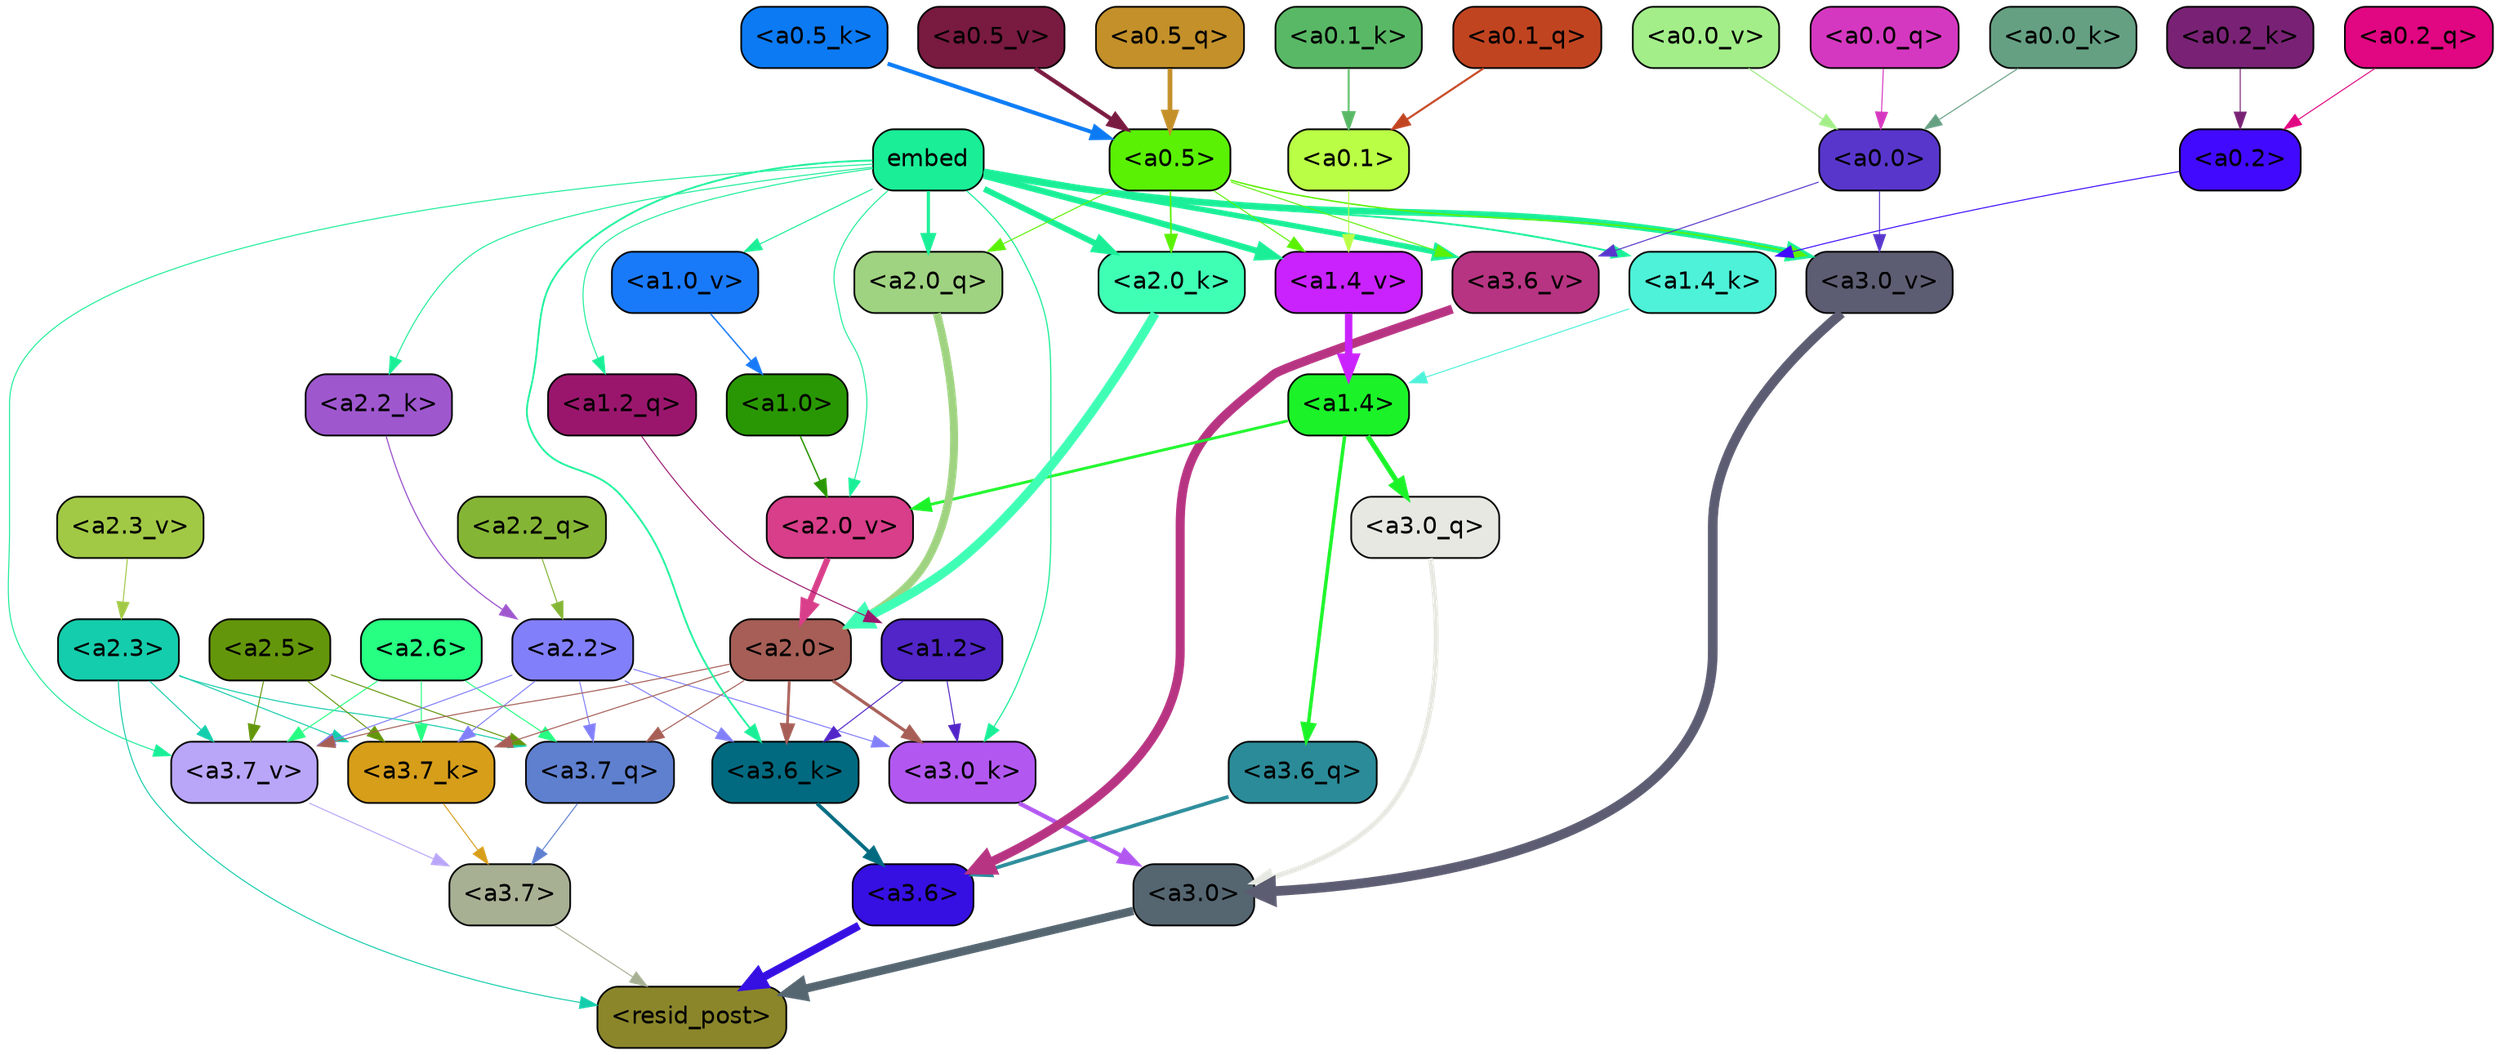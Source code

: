 strict digraph "" {
	graph [bgcolor=transparent,
		layout=dot,
		overlap=false,
		splines=true
	];
	"<a3.7>"	[color=black,
		fillcolor="#a7b093",
		fontname=Helvetica,
		shape=box,
		style="filled, rounded"];
	"<resid_post>"	[color=black,
		fillcolor="#8b862a",
		fontname=Helvetica,
		shape=box,
		style="filled, rounded"];
	"<a3.7>" -> "<resid_post>"	[color="#a7b093",
		penwidth=0.6];
	"<a3.6>"	[color=black,
		fillcolor="#360fe2",
		fontname=Helvetica,
		shape=box,
		style="filled, rounded"];
	"<a3.6>" -> "<resid_post>"	[color="#360fe2",
		penwidth=4.751592040061951];
	"<a3.0>"	[color=black,
		fillcolor="#556671",
		fontname=Helvetica,
		shape=box,
		style="filled, rounded"];
	"<a3.0>" -> "<resid_post>"	[color="#556671",
		penwidth=4.904066681861877];
	"<a2.3>"	[color=black,
		fillcolor="#14cdac",
		fontname=Helvetica,
		shape=box,
		style="filled, rounded"];
	"<a2.3>" -> "<resid_post>"	[color="#14cdac",
		penwidth=0.6];
	"<a3.7_q>"	[color=black,
		fillcolor="#5f80cf",
		fontname=Helvetica,
		shape=box,
		style="filled, rounded"];
	"<a2.3>" -> "<a3.7_q>"	[color="#14cdac",
		penwidth=0.6];
	"<a3.7_k>"	[color=black,
		fillcolor="#d79e1a",
		fontname=Helvetica,
		shape=box,
		style="filled, rounded"];
	"<a2.3>" -> "<a3.7_k>"	[color="#14cdac",
		penwidth=0.6];
	"<a3.7_v>"	[color=black,
		fillcolor="#b9a6f8",
		fontname=Helvetica,
		shape=box,
		style="filled, rounded"];
	"<a2.3>" -> "<a3.7_v>"	[color="#14cdac",
		penwidth=0.6];
	"<a3.7_q>" -> "<a3.7>"	[color="#5f80cf",
		penwidth=0.6];
	"<a3.6_q>"	[color=black,
		fillcolor="#2b8b99",
		fontname=Helvetica,
		shape=box,
		style="filled, rounded"];
	"<a3.6_q>" -> "<a3.6>"	[color="#2b8b99",
		penwidth=2.160832464694977];
	"<a3.0_q>"	[color=black,
		fillcolor="#e6e8e1",
		fontname=Helvetica,
		shape=box,
		style="filled, rounded"];
	"<a3.0_q>" -> "<a3.0>"	[color="#e6e8e1",
		penwidth=2.870753765106201];
	"<a3.7_k>" -> "<a3.7>"	[color="#d79e1a",
		penwidth=0.6];
	"<a3.6_k>"	[color=black,
		fillcolor="#026a80",
		fontname=Helvetica,
		shape=box,
		style="filled, rounded"];
	"<a3.6_k>" -> "<a3.6>"	[color="#026a80",
		penwidth=2.13908451795578];
	"<a3.0_k>"	[color=black,
		fillcolor="#b258f1",
		fontname=Helvetica,
		shape=box,
		style="filled, rounded"];
	"<a3.0_k>" -> "<a3.0>"	[color="#b258f1",
		penwidth=2.520303964614868];
	"<a3.7_v>" -> "<a3.7>"	[color="#b9a6f8",
		penwidth=0.6];
	"<a3.6_v>"	[color=black,
		fillcolor="#b73482",
		fontname=Helvetica,
		shape=box,
		style="filled, rounded"];
	"<a3.6_v>" -> "<a3.6>"	[color="#b73482",
		penwidth=5.297133803367615];
	"<a3.0_v>"	[color=black,
		fillcolor="#5c5d72",
		fontname=Helvetica,
		shape=box,
		style="filled, rounded"];
	"<a3.0_v>" -> "<a3.0>"	[color="#5c5d72",
		penwidth=5.680712580680847];
	"<a2.6>"	[color=black,
		fillcolor="#26ff82",
		fontname=Helvetica,
		shape=box,
		style="filled, rounded"];
	"<a2.6>" -> "<a3.7_q>"	[color="#26ff82",
		penwidth=0.6];
	"<a2.6>" -> "<a3.7_k>"	[color="#26ff82",
		penwidth=0.6];
	"<a2.6>" -> "<a3.7_v>"	[color="#26ff82",
		penwidth=0.6];
	"<a2.5>"	[color=black,
		fillcolor="#64960b",
		fontname=Helvetica,
		shape=box,
		style="filled, rounded"];
	"<a2.5>" -> "<a3.7_q>"	[color="#64960b",
		penwidth=0.6];
	"<a2.5>" -> "<a3.7_k>"	[color="#64960b",
		penwidth=0.6];
	"<a2.5>" -> "<a3.7_v>"	[color="#64960b",
		penwidth=0.6];
	"<a2.2>"	[color=black,
		fillcolor="#827ffa",
		fontname=Helvetica,
		shape=box,
		style="filled, rounded"];
	"<a2.2>" -> "<a3.7_q>"	[color="#827ffa",
		penwidth=0.6];
	"<a2.2>" -> "<a3.7_k>"	[color="#827ffa",
		penwidth=0.6];
	"<a2.2>" -> "<a3.6_k>"	[color="#827ffa",
		penwidth=0.6];
	"<a2.2>" -> "<a3.0_k>"	[color="#827ffa",
		penwidth=0.6];
	"<a2.2>" -> "<a3.7_v>"	[color="#827ffa",
		penwidth=0.6];
	"<a2.0>"	[color=black,
		fillcolor="#a65e56",
		fontname=Helvetica,
		shape=box,
		style="filled, rounded"];
	"<a2.0>" -> "<a3.7_q>"	[color="#a65e56",
		penwidth=0.6];
	"<a2.0>" -> "<a3.7_k>"	[color="#a65e56",
		penwidth=0.6];
	"<a2.0>" -> "<a3.6_k>"	[color="#a65e56",
		penwidth=1.5897698998451233];
	"<a2.0>" -> "<a3.0_k>"	[color="#a65e56",
		penwidth=1.8405593037605286];
	"<a2.0>" -> "<a3.7_v>"	[color="#a65e56",
		penwidth=0.6];
	"<a1.4>"	[color=black,
		fillcolor="#1bf328",
		fontname=Helvetica,
		shape=box,
		style="filled, rounded"];
	"<a1.4>" -> "<a3.6_q>"	[color="#1bf328",
		penwidth=2.038943290710449];
	"<a1.4>" -> "<a3.0_q>"	[color="#1bf328",
		penwidth=2.9756359085440636];
	"<a2.0_v>"	[color=black,
		fillcolor="#d83e89",
		fontname=Helvetica,
		shape=box,
		style="filled, rounded"];
	"<a1.4>" -> "<a2.0_v>"	[color="#1bf328",
		penwidth=1.6503054380882531];
	"<a1.2>"	[color=black,
		fillcolor="#5125c8",
		fontname=Helvetica,
		shape=box,
		style="filled, rounded"];
	"<a1.2>" -> "<a3.6_k>"	[color="#5125c8",
		penwidth=0.6];
	"<a1.2>" -> "<a3.0_k>"	[color="#5125c8",
		penwidth=0.6];
	embed	[color=black,
		fillcolor="#1aee97",
		fontname=Helvetica,
		shape=box,
		style="filled, rounded"];
	embed -> "<a3.6_k>"	[color="#1aee97",
		penwidth=1.046662151813507];
	embed -> "<a3.0_k>"	[color="#1aee97",
		penwidth=0.6800519227981567];
	embed -> "<a3.7_v>"	[color="#1aee97",
		penwidth=0.6];
	embed -> "<a3.6_v>"	[color="#1aee97",
		penwidth=3.1840110421180725];
	embed -> "<a3.0_v>"	[color="#1aee97",
		penwidth=3.9005755856633186];
	"<a2.0_q>"	[color=black,
		fillcolor="#9fd381",
		fontname=Helvetica,
		shape=box,
		style="filled, rounded"];
	embed -> "<a2.0_q>"	[color="#1aee97",
		penwidth=1.85904461145401];
	"<a2.2_k>"	[color=black,
		fillcolor="#9f57ce",
		fontname=Helvetica,
		shape=box,
		style="filled, rounded"];
	embed -> "<a2.2_k>"	[color="#1aee97",
		penwidth=0.6];
	"<a2.0_k>"	[color=black,
		fillcolor="#3fffb5",
		fontname=Helvetica,
		shape=box,
		style="filled, rounded"];
	embed -> "<a2.0_k>"	[color="#1aee97",
		penwidth=3.5012558698654175];
	embed -> "<a2.0_v>"	[color="#1aee97",
		penwidth=0.6];
	"<a1.2_q>"	[color=black,
		fillcolor="#9a166d",
		fontname=Helvetica,
		shape=box,
		style="filled, rounded"];
	embed -> "<a1.2_q>"	[color="#1aee97",
		penwidth=0.6];
	"<a1.4_k>"	[color=black,
		fillcolor="#4df2d8",
		fontname=Helvetica,
		shape=box,
		style="filled, rounded"];
	embed -> "<a1.4_k>"	[color="#1aee97",
		penwidth=1.109577551484108];
	"<a1.4_v>"	[color=black,
		fillcolor="#c922fd",
		fontname=Helvetica,
		shape=box,
		style="filled, rounded"];
	embed -> "<a1.4_v>"	[color="#1aee97",
		penwidth=3.6756038665771484];
	"<a1.0_v>"	[color=black,
		fillcolor="#197af9",
		fontname=Helvetica,
		shape=box,
		style="filled, rounded"];
	embed -> "<a1.0_v>"	[color="#1aee97",
		penwidth=0.6254805326461792];
	"<a0.5>"	[color=black,
		fillcolor="#5af105",
		fontname=Helvetica,
		shape=box,
		style="filled, rounded"];
	"<a0.5>" -> "<a3.6_v>"	[color="#5af105",
		penwidth=0.6];
	"<a0.5>" -> "<a3.0_v>"	[color="#5af105",
		penwidth=0.8493617177009583];
	"<a0.5>" -> "<a2.0_q>"	[color="#5af105",
		penwidth=0.6];
	"<a0.5>" -> "<a2.0_k>"	[color="#5af105",
		penwidth=0.9490888118743896];
	"<a0.5>" -> "<a1.4_v>"	[color="#5af105",
		penwidth=0.6066105961799622];
	"<a0.0>"	[color=black,
		fillcolor="#5836cc",
		fontname=Helvetica,
		shape=box,
		style="filled, rounded"];
	"<a0.0>" -> "<a3.6_v>"	[color="#5836cc",
		penwidth=0.6];
	"<a0.0>" -> "<a3.0_v>"	[color="#5836cc",
		penwidth=0.6];
	"<a2.2_q>"	[color=black,
		fillcolor="#85b535",
		fontname=Helvetica,
		shape=box,
		style="filled, rounded"];
	"<a2.2_q>" -> "<a2.2>"	[color="#85b535",
		penwidth=0.6160273104906082];
	"<a2.0_q>" -> "<a2.0>"	[color="#9fd381",
		penwidth=4.690633252263069];
	"<a2.2_k>" -> "<a2.2>"	[color="#9f57ce",
		penwidth=0.6862771511077881];
	"<a2.0_k>" -> "<a2.0>"	[color="#3fffb5",
		penwidth=5.3401959836483];
	"<a2.3_v>"	[color=black,
		fillcolor="#a1c945",
		fontname=Helvetica,
		shape=box,
		style="filled, rounded"];
	"<a2.3_v>" -> "<a2.3>"	[color="#a1c945",
		penwidth=0.6];
	"<a2.0_v>" -> "<a2.0>"	[color="#d83e89",
		penwidth=3.5938978791236877];
	"<a1.0>"	[color=black,
		fillcolor="#299703",
		fontname=Helvetica,
		shape=box,
		style="filled, rounded"];
	"<a1.0>" -> "<a2.0_v>"	[color="#299703",
		penwidth=0.8279995210468769];
	"<a1.2_q>" -> "<a1.2>"	[color="#9a166d",
		penwidth=0.6];
	"<a1.4_k>" -> "<a1.4>"	[color="#4df2d8",
		penwidth=0.6];
	"<a1.4_v>" -> "<a1.4>"	[color="#c922fd",
		penwidth=4.380064785480499];
	"<a1.0_v>" -> "<a1.0>"	[color="#197af9",
		penwidth=0.8271287679672241];
	"<a0.2>"	[color=black,
		fillcolor="#410afe",
		fontname=Helvetica,
		shape=box,
		style="filled, rounded"];
	"<a0.2>" -> "<a1.4_k>"	[color="#410afe",
		penwidth=0.6];
	"<a0.1>"	[color=black,
		fillcolor="#bafe46",
		fontname=Helvetica,
		shape=box,
		style="filled, rounded"];
	"<a0.1>" -> "<a1.4_v>"	[color="#bafe46",
		penwidth=0.6];
	"<a0.5_q>"	[color=black,
		fillcolor="#c3902a",
		fontname=Helvetica,
		shape=box,
		style="filled, rounded"];
	"<a0.5_q>" -> "<a0.5>"	[color="#c3902a",
		penwidth=2.783491373062134];
	"<a0.2_q>"	[color=black,
		fillcolor="#e10681",
		fontname=Helvetica,
		shape=box,
		style="filled, rounded"];
	"<a0.2_q>" -> "<a0.2>"	[color="#e10681",
		penwidth=0.6];
	"<a0.1_q>"	[color=black,
		fillcolor="#c14421",
		fontname=Helvetica,
		shape=box,
		style="filled, rounded"];
	"<a0.1_q>" -> "<a0.1>"	[color="#c14421",
		penwidth=1.1970256567001343];
	"<a0.0_q>"	[color=black,
		fillcolor="#d538c0",
		fontname=Helvetica,
		shape=box,
		style="filled, rounded"];
	"<a0.0_q>" -> "<a0.0>"	[color="#d538c0",
		penwidth=0.6];
	"<a0.5_k>"	[color=black,
		fillcolor="#0c7af3",
		fontname=Helvetica,
		shape=box,
		style="filled, rounded"];
	"<a0.5_k>" -> "<a0.5>"	[color="#0c7af3",
		penwidth=2.3484413623809814];
	"<a0.2_k>"	[color=black,
		fillcolor="#792275",
		fontname=Helvetica,
		shape=box,
		style="filled, rounded"];
	"<a0.2_k>" -> "<a0.2>"	[color="#792275",
		penwidth=0.6];
	"<a0.1_k>"	[color=black,
		fillcolor="#59b865",
		fontname=Helvetica,
		shape=box,
		style="filled, rounded"];
	"<a0.1_k>" -> "<a0.1>"	[color="#59b865",
		penwidth=1.1292529106140137];
	"<a0.0_k>"	[color=black,
		fillcolor="#65a083",
		fontname=Helvetica,
		shape=box,
		style="filled, rounded"];
	"<a0.0_k>" -> "<a0.0>"	[color="#65a083",
		penwidth=0.6];
	"<a0.5_v>"	[color=black,
		fillcolor="#791a40",
		fontname=Helvetica,
		shape=box,
		style="filled, rounded"];
	"<a0.5_v>" -> "<a0.5>"	[color="#791a40",
		penwidth=2.4365723617374897];
	"<a0.0_v>"	[color=black,
		fillcolor="#a3ee89",
		fontname=Helvetica,
		shape=box,
		style="filled, rounded"];
	"<a0.0_v>" -> "<a0.0>"	[color="#a3ee89",
		penwidth=0.6885303854942322];
}
